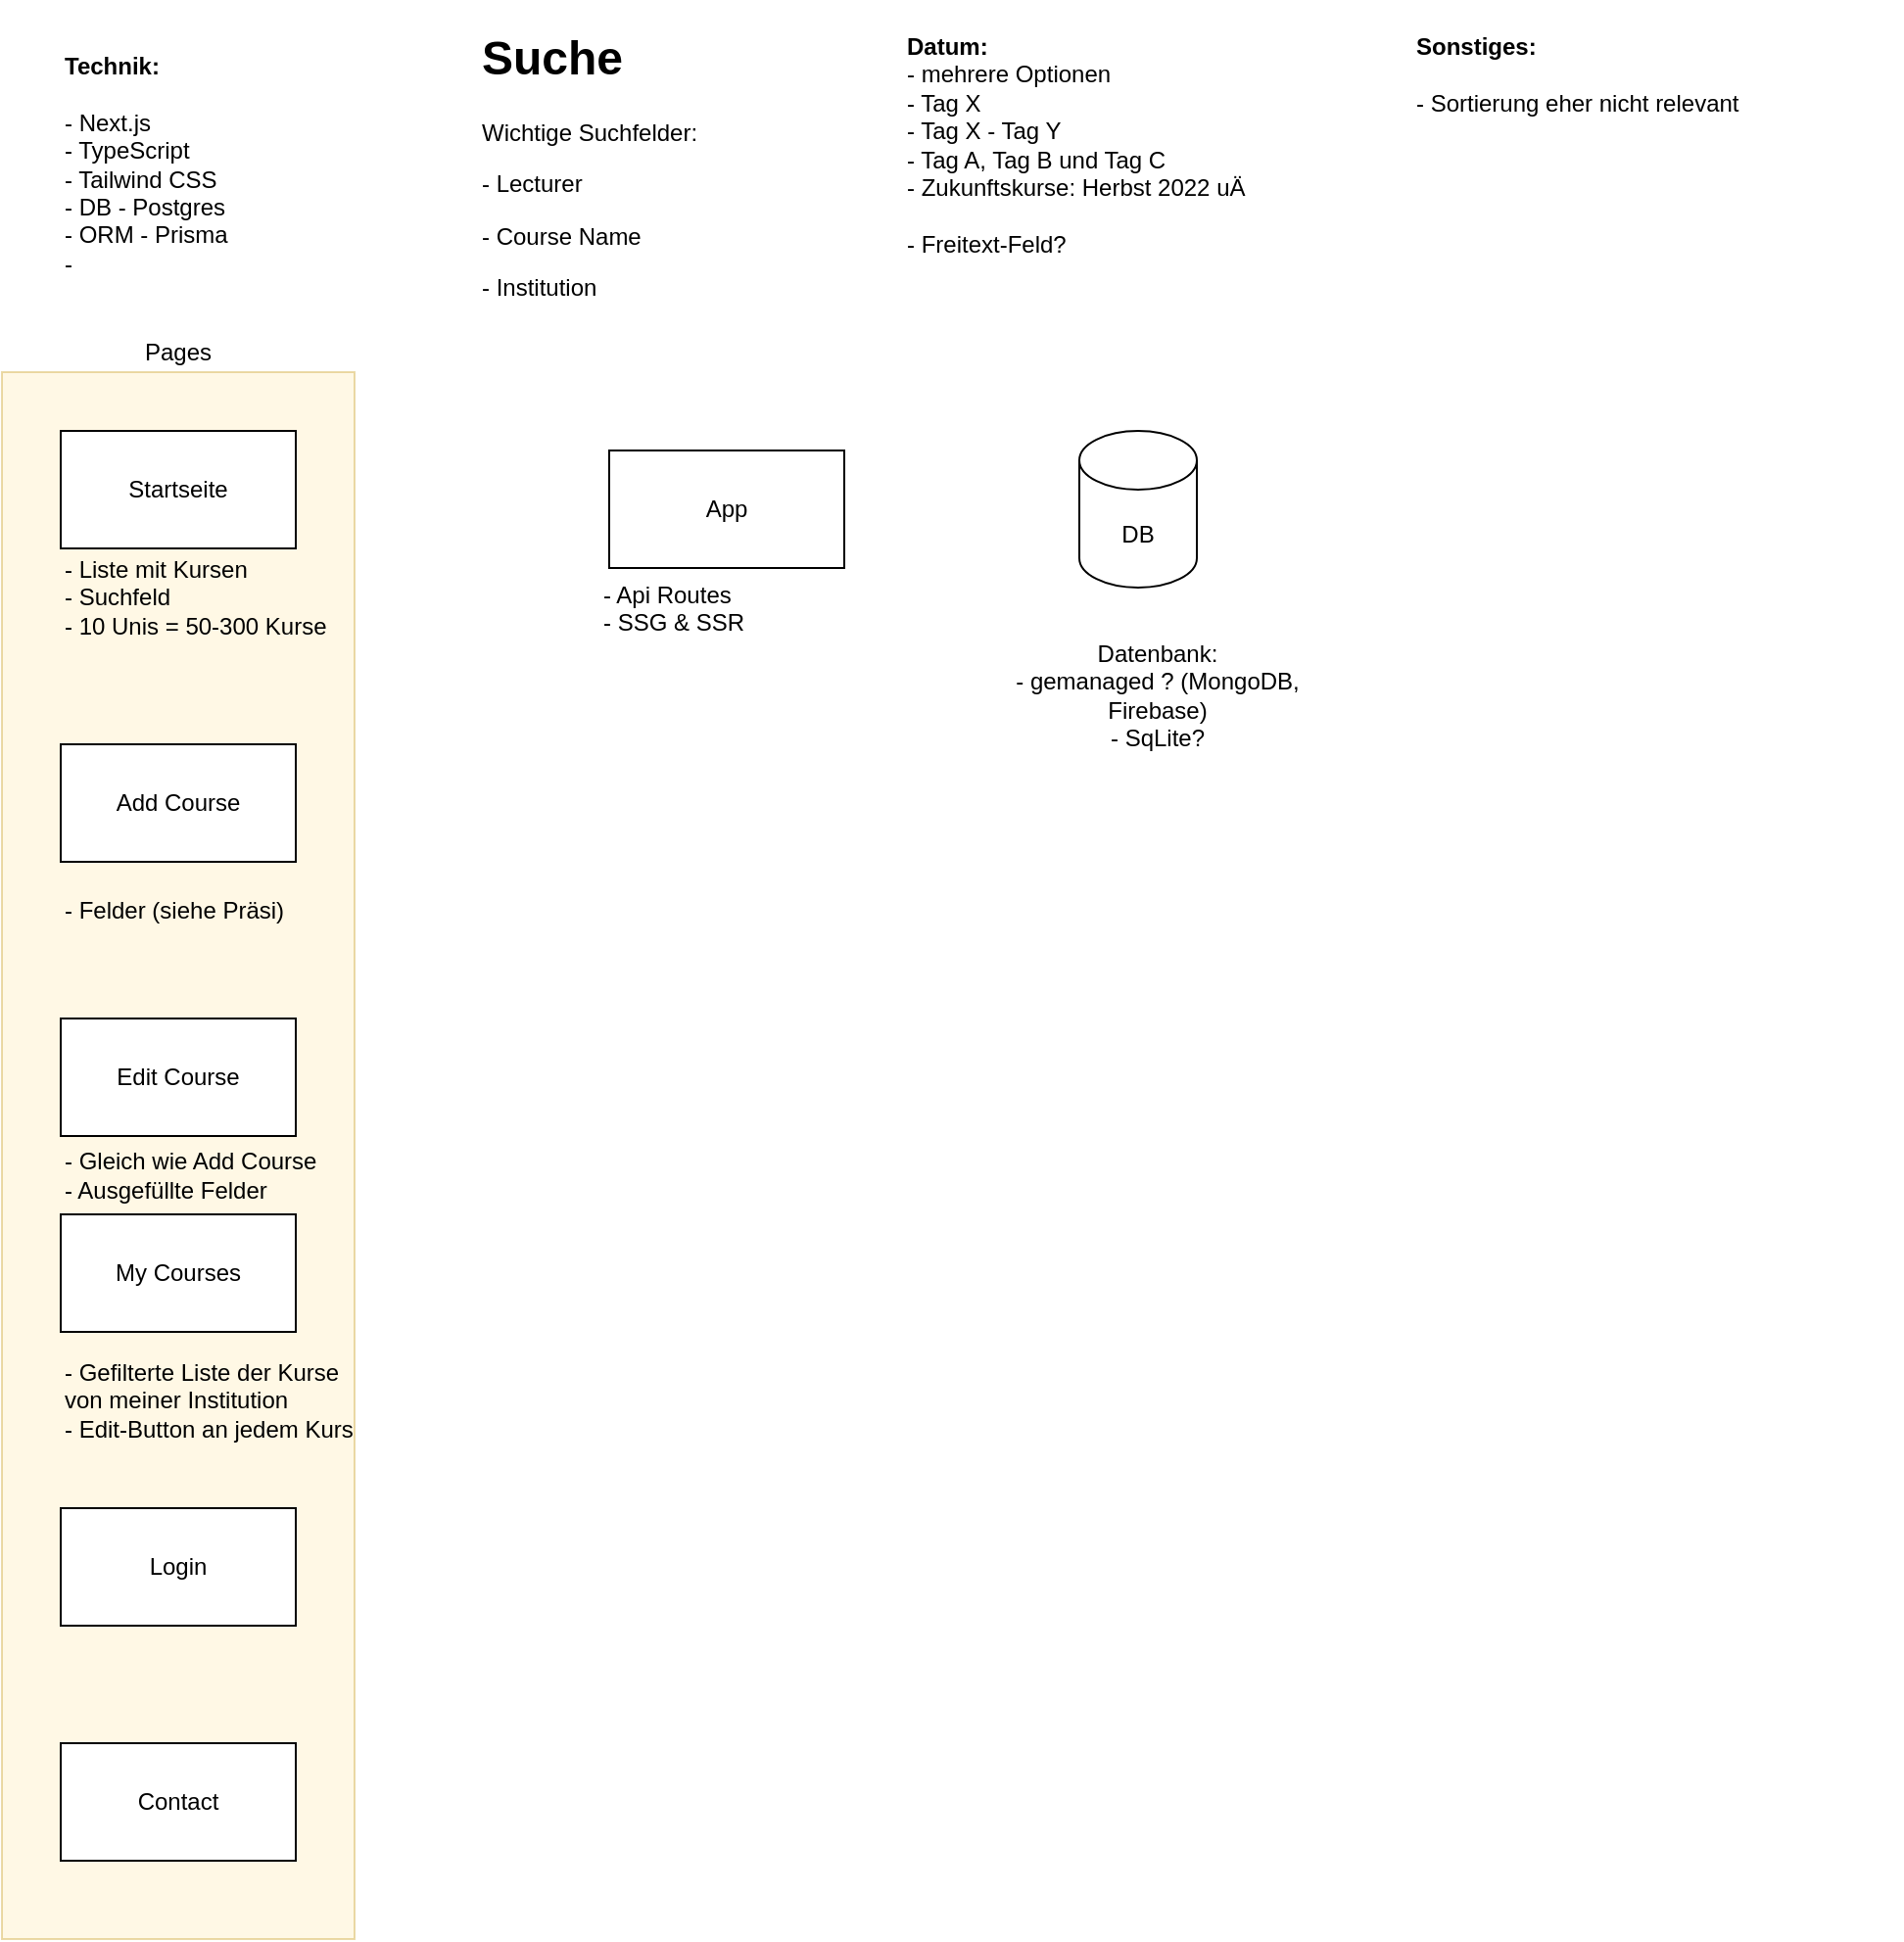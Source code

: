 <mxfile version="14.6.11" type="device"><diagram id="5pFazzpn75sRDw22RSrn" name="Page-1"><mxGraphModel dx="2066" dy="2300" grid="0" gridSize="10" guides="1" tooltips="1" connect="1" arrows="1" fold="1" page="1" pageScale="1" pageWidth="827" pageHeight="1169" math="0" shadow="0"><root><mxCell id="0"/><mxCell id="1" parent="0"/><mxCell id="oSI16341IC4K8UkQpBKR-25" value="" style="rounded=0;whiteSpace=wrap;html=1;align=center;fillColor=#fff2cc;strokeColor=#d6b656;opacity=50;" parent="1" vertex="1"><mxGeometry y="140" width="180" height="800" as="geometry"/></mxCell><mxCell id="oSI16341IC4K8UkQpBKR-1" value="Pages" style="text;html=1;strokeColor=none;fillColor=none;align=center;verticalAlign=middle;whiteSpace=wrap;rounded=0;" parent="1" vertex="1"><mxGeometry x="70" y="120" width="40" height="20" as="geometry"/></mxCell><mxCell id="oSI16341IC4K8UkQpBKR-2" value="Startseite" style="rounded=0;whiteSpace=wrap;html=1;" parent="1" vertex="1"><mxGeometry x="30" y="170" width="120" height="60" as="geometry"/></mxCell><mxCell id="oSI16341IC4K8UkQpBKR-3" value="DB" style="shape=cylinder3;whiteSpace=wrap;html=1;boundedLbl=1;backgroundOutline=1;size=15;" parent="1" vertex="1"><mxGeometry x="550" y="170" width="60" height="80" as="geometry"/></mxCell><mxCell id="oSI16341IC4K8UkQpBKR-4" value="Datenbank:&lt;br&gt;- gemanaged ? (MongoDB, Firebase)&lt;br&gt;- SqLite?" style="text;html=1;strokeColor=none;fillColor=none;align=center;verticalAlign=middle;whiteSpace=wrap;rounded=0;" parent="1" vertex="1"><mxGeometry x="490" y="240" width="200" height="130" as="geometry"/></mxCell><mxCell id="oSI16341IC4K8UkQpBKR-5" value="Add Course" style="rounded=0;whiteSpace=wrap;html=1;" parent="1" vertex="1"><mxGeometry x="30" y="330" width="120" height="60" as="geometry"/></mxCell><mxCell id="oSI16341IC4K8UkQpBKR-6" value="- Liste mit Kursen&lt;br&gt;- Suchfeld&lt;br&gt;- 10 Unis = 50-300 Kurse" style="text;html=1;strokeColor=none;fillColor=none;align=left;verticalAlign=middle;whiteSpace=wrap;rounded=0;" parent="1" vertex="1"><mxGeometry x="30" y="220" width="150" height="70" as="geometry"/></mxCell><mxCell id="oSI16341IC4K8UkQpBKR-7" value="Login" style="rounded=0;whiteSpace=wrap;html=1;" parent="1" vertex="1"><mxGeometry x="30" y="720" width="120" height="60" as="geometry"/></mxCell><mxCell id="oSI16341IC4K8UkQpBKR-8" value="Contact" style="rounded=0;whiteSpace=wrap;html=1;" parent="1" vertex="1"><mxGeometry x="30" y="840" width="120" height="60" as="geometry"/></mxCell><mxCell id="oSI16341IC4K8UkQpBKR-9" value="- Felder (siehe Präsi)" style="text;html=1;strokeColor=none;fillColor=none;align=left;verticalAlign=middle;whiteSpace=wrap;rounded=0;" parent="1" vertex="1"><mxGeometry x="30" y="380" width="150" height="70" as="geometry"/></mxCell><mxCell id="oSI16341IC4K8UkQpBKR-10" value="Edit Course" style="rounded=0;whiteSpace=wrap;html=1;" parent="1" vertex="1"><mxGeometry x="30" y="470" width="120" height="60" as="geometry"/></mxCell><mxCell id="oSI16341IC4K8UkQpBKR-12" value="- Gleich wie Add Course&lt;br&gt;- Ausgefüllte Felder" style="text;html=1;strokeColor=none;fillColor=none;align=left;verticalAlign=middle;whiteSpace=wrap;rounded=0;" parent="1" vertex="1"><mxGeometry x="30" y="515" width="150" height="70" as="geometry"/></mxCell><mxCell id="oSI16341IC4K8UkQpBKR-13" value="My Courses" style="rounded=0;whiteSpace=wrap;html=1;" parent="1" vertex="1"><mxGeometry x="30" y="570" width="120" height="60" as="geometry"/></mxCell><mxCell id="oSI16341IC4K8UkQpBKR-14" value="- Gefilterte Liste der Kurse von meiner Institution&lt;br&gt;- Edit-Button an jedem Kurs" style="text;html=1;strokeColor=none;fillColor=none;align=left;verticalAlign=middle;whiteSpace=wrap;rounded=0;" parent="1" vertex="1"><mxGeometry x="30" y="630" width="150" height="70" as="geometry"/></mxCell><mxCell id="oSI16341IC4K8UkQpBKR-18" value="&lt;p style=&quot;line-height: 100%&quot;&gt;&lt;/p&gt;&lt;h1&gt;Suche&lt;/h1&gt;&lt;p&gt;Wichtige Suchfelder:&lt;/p&gt;&lt;p&gt;- Lecturer&lt;/p&gt;&lt;p&gt;- Course Name&lt;/p&gt;&lt;p&gt;- Institution&lt;/p&gt;&lt;p&gt;&lt;/p&gt;" style="text;html=1;strokeColor=none;fillColor=none;spacing=5;spacingTop=-20;whiteSpace=wrap;overflow=hidden;rounded=0;align=left;" parent="1" vertex="1"><mxGeometry x="240" y="-40" width="190" height="150" as="geometry"/></mxCell><mxCell id="oSI16341IC4K8UkQpBKR-19" value="&lt;b&gt;Sonstiges:&lt;/b&gt;&lt;br&gt;&lt;br&gt;&lt;div&gt;- Sortierung eher nicht relevant&lt;/div&gt;&lt;div&gt;&lt;br&gt;&lt;/div&gt;" style="text;html=1;strokeColor=none;fillColor=none;align=left;verticalAlign=top;whiteSpace=wrap;rounded=0;" parent="1" vertex="1"><mxGeometry x="720" y="-40" width="250" height="100" as="geometry"/></mxCell><mxCell id="oSI16341IC4K8UkQpBKR-20" value="&lt;b&gt;Datum:&amp;nbsp;&lt;br&gt;&lt;/b&gt;&lt;div&gt;&lt;span&gt;- mehrere Optionen&lt;/span&gt;&lt;/div&gt;&lt;div&gt;&lt;span&gt;- Tag X&lt;/span&gt;&lt;/div&gt;&lt;div&gt;&lt;span&gt;- Tag X - Tag Y&lt;/span&gt;&lt;/div&gt;&lt;div&gt;&lt;span&gt;- Tag A, Tag B und Tag C&lt;/span&gt;&lt;/div&gt;&lt;div&gt;&lt;span&gt;- Zukunftskurse: Herbst 2022 uÄ&lt;/span&gt;&lt;/div&gt;&lt;div&gt;&lt;span&gt;&lt;br&gt;&lt;/span&gt;&lt;/div&gt;&lt;div&gt;&lt;span&gt;- Freitext-Feld?&lt;/span&gt;&lt;/div&gt;" style="text;html=1;strokeColor=none;fillColor=none;align=left;verticalAlign=top;whiteSpace=wrap;rounded=0;" parent="1" vertex="1"><mxGeometry x="460" y="-40" width="240" height="120" as="geometry"/></mxCell><mxCell id="oSI16341IC4K8UkQpBKR-22" value="App" style="rounded=0;whiteSpace=wrap;html=1;align=center;" parent="1" vertex="1"><mxGeometry x="310" y="180" width="120" height="60" as="geometry"/></mxCell><mxCell id="oSI16341IC4K8UkQpBKR-24" value="&lt;span&gt;- Api Routes&lt;/span&gt;&lt;br&gt;&lt;div&gt;&lt;span&gt;- SSG &amp;amp; SSR&lt;/span&gt;&lt;/div&gt;" style="text;html=1;strokeColor=none;fillColor=none;align=left;verticalAlign=top;whiteSpace=wrap;rounded=0;" parent="1" vertex="1"><mxGeometry x="305" y="240" width="180" height="120" as="geometry"/></mxCell><mxCell id="oSI16341IC4K8UkQpBKR-26" value="&lt;b&gt;Technik:&lt;/b&gt;&lt;br&gt;&lt;br&gt;- Next.js&lt;br&gt;- TypeScript&lt;br&gt;- Tailwind CSS&lt;br&gt;- DB - Postgres&lt;br&gt;- ORM - Prisma&lt;br&gt;-&amp;nbsp;" style="text;html=1;strokeColor=none;fillColor=none;align=left;verticalAlign=top;whiteSpace=wrap;rounded=0;opacity=50;" parent="1" vertex="1"><mxGeometry x="30" y="-30" width="190" height="140" as="geometry"/></mxCell></root></mxGraphModel></diagram></mxfile>